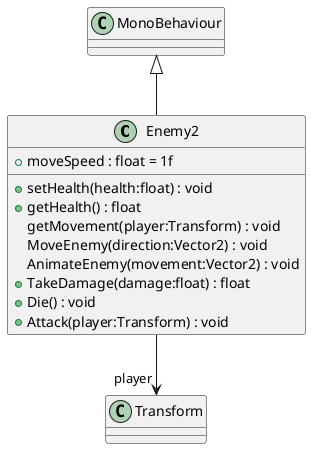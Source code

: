 @startuml
class Enemy2 {
    + moveSpeed : float = 1f
    + setHealth(health:float) : void
    + getHealth() : float
    getMovement(player:Transform) : void
    MoveEnemy(direction:Vector2) : void
    AnimateEnemy(movement:Vector2) : void
    + TakeDamage(damage:float) : float
    + Die() : void
    + Attack(player:Transform) : void
}
MonoBehaviour <|-- Enemy2
Enemy2 --> "player" Transform
@enduml
